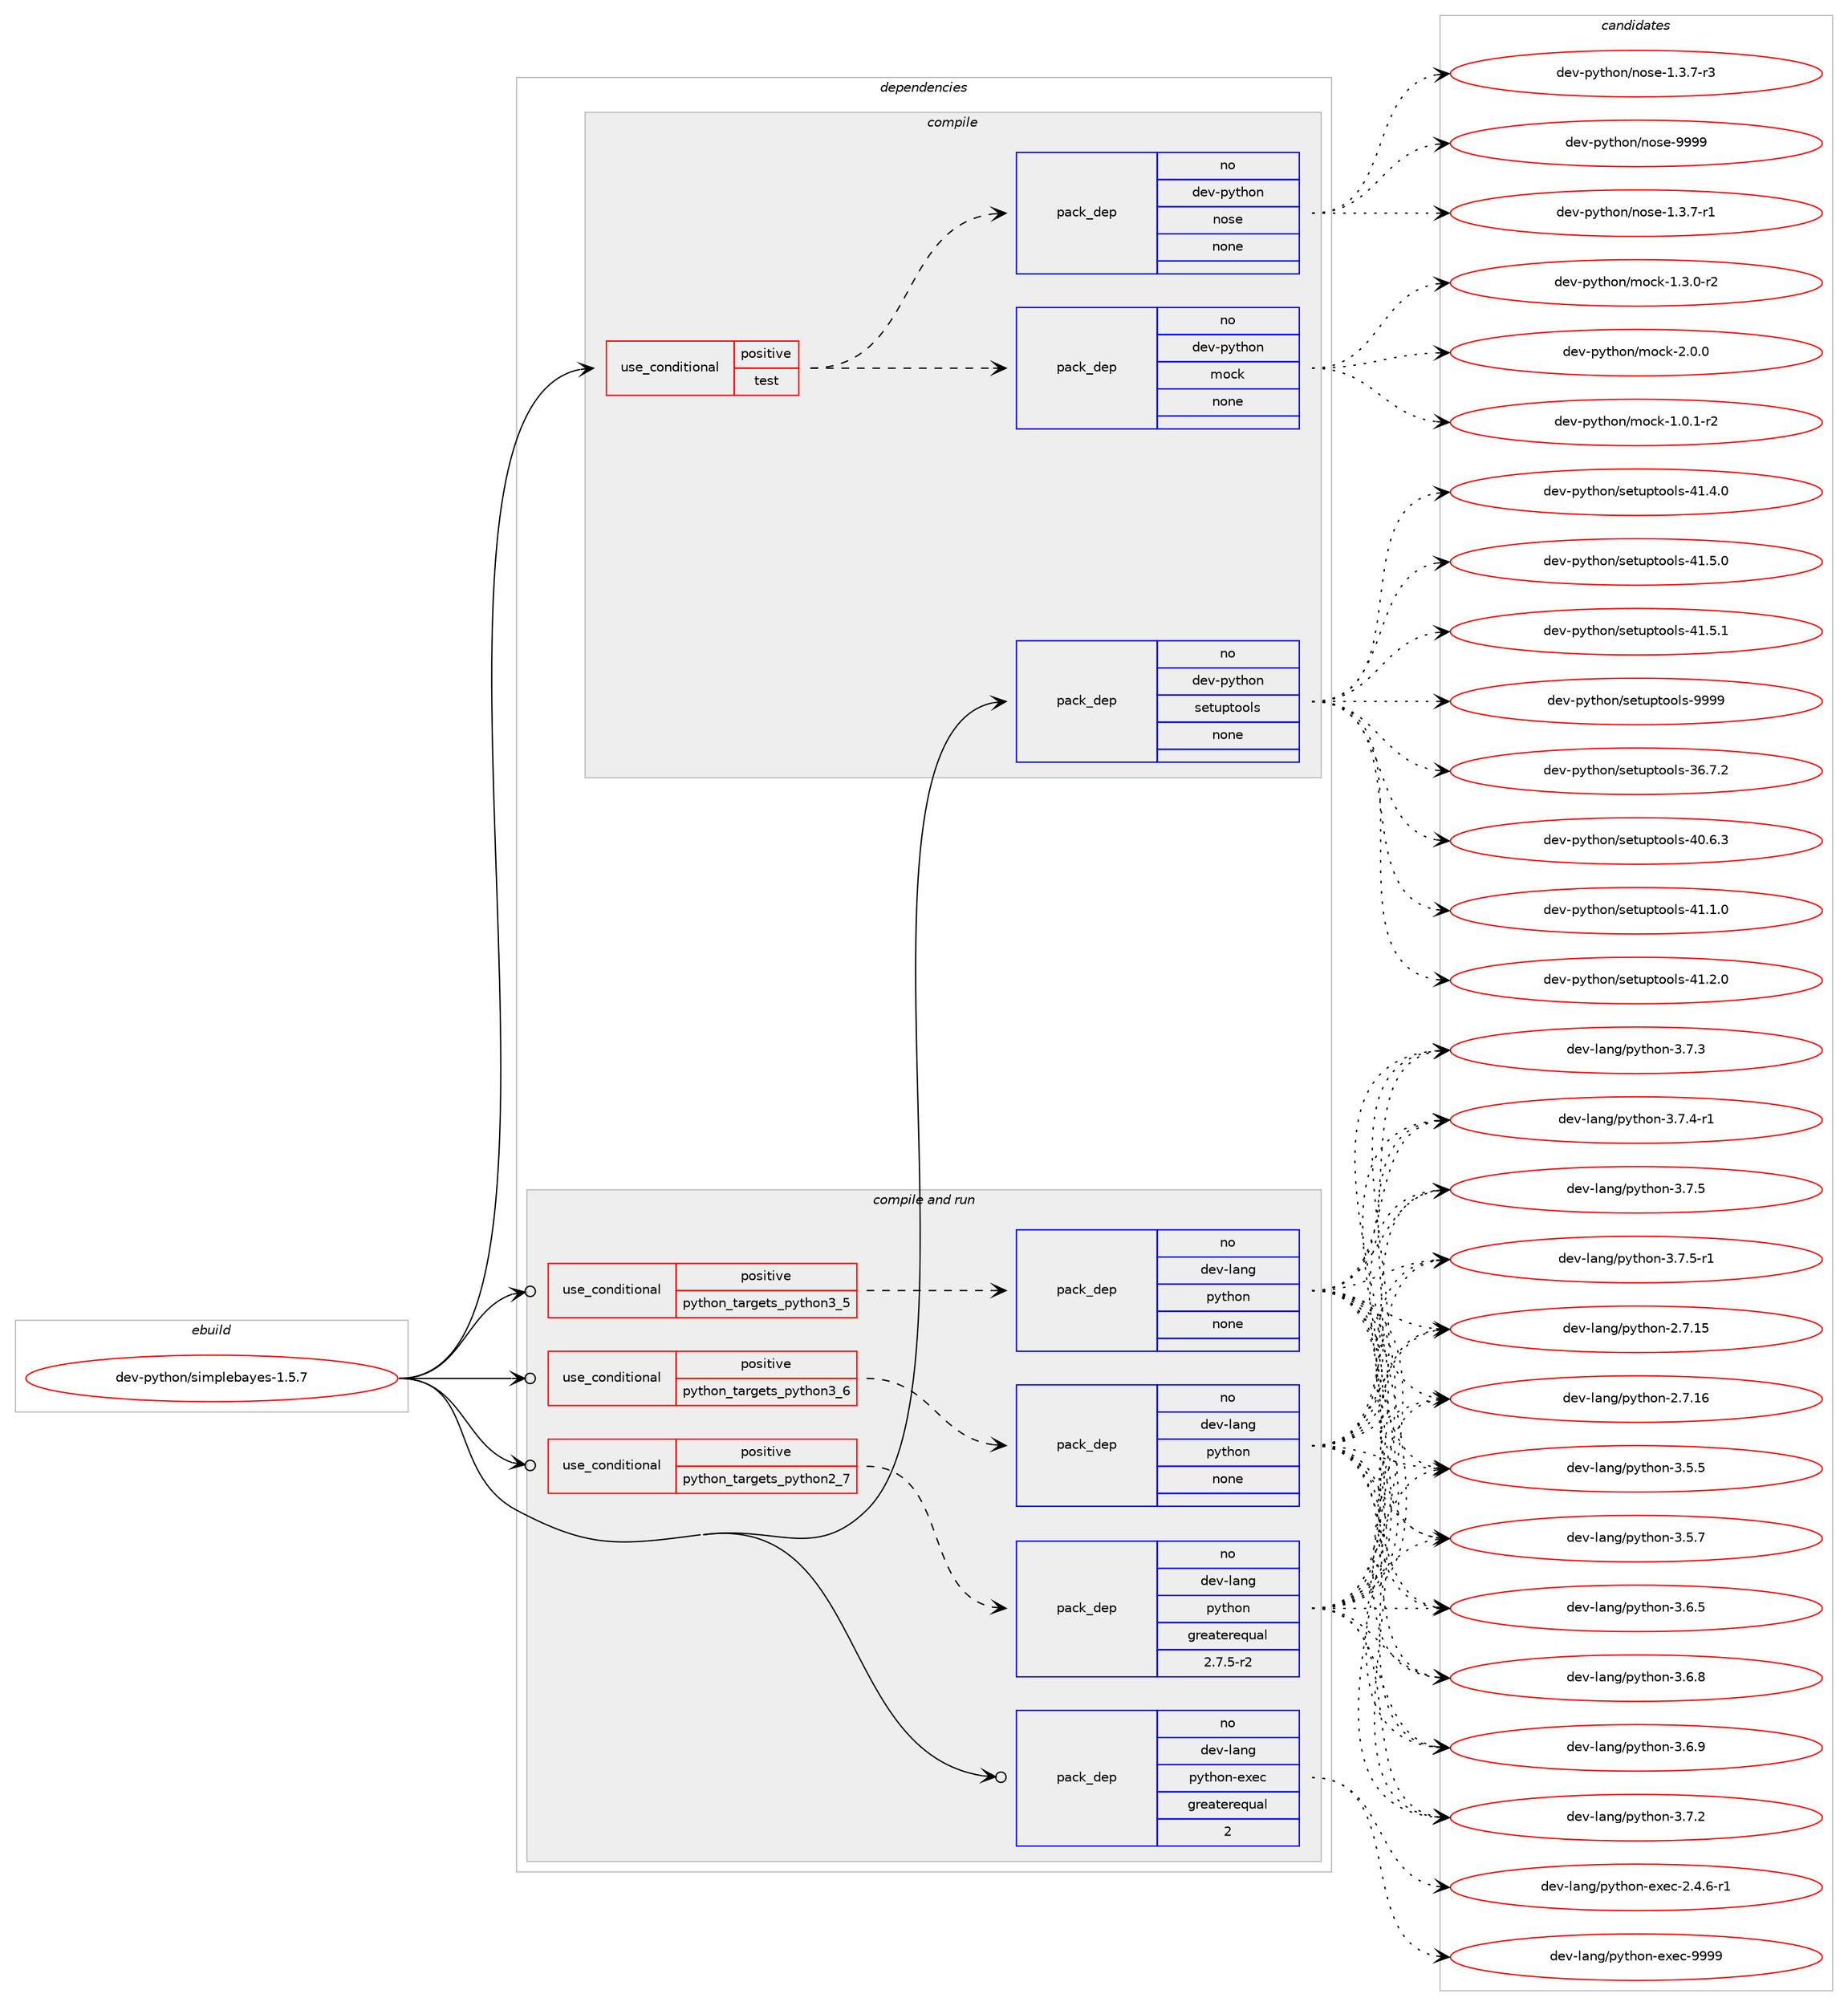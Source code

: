 digraph prolog {

# *************
# Graph options
# *************

newrank=true;
concentrate=true;
compound=true;
graph [rankdir=LR,fontname=Helvetica,fontsize=10,ranksep=1.5];#, ranksep=2.5, nodesep=0.2];
edge  [arrowhead=vee];
node  [fontname=Helvetica,fontsize=10];

# **********
# The ebuild
# **********

subgraph cluster_leftcol {
color=gray;
rank=same;
label=<<i>ebuild</i>>;
id [label="dev-python/simplebayes-1.5.7", color=red, width=4, href="../dev-python/simplebayes-1.5.7.svg"];
}

# ****************
# The dependencies
# ****************

subgraph cluster_midcol {
color=gray;
label=<<i>dependencies</i>>;
subgraph cluster_compile {
fillcolor="#eeeeee";
style=filled;
label=<<i>compile</i>>;
subgraph cond149327 {
dependency637167 [label=<<TABLE BORDER="0" CELLBORDER="1" CELLSPACING="0" CELLPADDING="4"><TR><TD ROWSPAN="3" CELLPADDING="10">use_conditional</TD></TR><TR><TD>positive</TD></TR><TR><TD>test</TD></TR></TABLE>>, shape=none, color=red];
subgraph pack475959 {
dependency637168 [label=<<TABLE BORDER="0" CELLBORDER="1" CELLSPACING="0" CELLPADDING="4" WIDTH="220"><TR><TD ROWSPAN="6" CELLPADDING="30">pack_dep</TD></TR><TR><TD WIDTH="110">no</TD></TR><TR><TD>dev-python</TD></TR><TR><TD>mock</TD></TR><TR><TD>none</TD></TR><TR><TD></TD></TR></TABLE>>, shape=none, color=blue];
}
dependency637167:e -> dependency637168:w [weight=20,style="dashed",arrowhead="vee"];
subgraph pack475960 {
dependency637169 [label=<<TABLE BORDER="0" CELLBORDER="1" CELLSPACING="0" CELLPADDING="4" WIDTH="220"><TR><TD ROWSPAN="6" CELLPADDING="30">pack_dep</TD></TR><TR><TD WIDTH="110">no</TD></TR><TR><TD>dev-python</TD></TR><TR><TD>nose</TD></TR><TR><TD>none</TD></TR><TR><TD></TD></TR></TABLE>>, shape=none, color=blue];
}
dependency637167:e -> dependency637169:w [weight=20,style="dashed",arrowhead="vee"];
}
id:e -> dependency637167:w [weight=20,style="solid",arrowhead="vee"];
subgraph pack475961 {
dependency637170 [label=<<TABLE BORDER="0" CELLBORDER="1" CELLSPACING="0" CELLPADDING="4" WIDTH="220"><TR><TD ROWSPAN="6" CELLPADDING="30">pack_dep</TD></TR><TR><TD WIDTH="110">no</TD></TR><TR><TD>dev-python</TD></TR><TR><TD>setuptools</TD></TR><TR><TD>none</TD></TR><TR><TD></TD></TR></TABLE>>, shape=none, color=blue];
}
id:e -> dependency637170:w [weight=20,style="solid",arrowhead="vee"];
}
subgraph cluster_compileandrun {
fillcolor="#eeeeee";
style=filled;
label=<<i>compile and run</i>>;
subgraph cond149328 {
dependency637171 [label=<<TABLE BORDER="0" CELLBORDER="1" CELLSPACING="0" CELLPADDING="4"><TR><TD ROWSPAN="3" CELLPADDING="10">use_conditional</TD></TR><TR><TD>positive</TD></TR><TR><TD>python_targets_python2_7</TD></TR></TABLE>>, shape=none, color=red];
subgraph pack475962 {
dependency637172 [label=<<TABLE BORDER="0" CELLBORDER="1" CELLSPACING="0" CELLPADDING="4" WIDTH="220"><TR><TD ROWSPAN="6" CELLPADDING="30">pack_dep</TD></TR><TR><TD WIDTH="110">no</TD></TR><TR><TD>dev-lang</TD></TR><TR><TD>python</TD></TR><TR><TD>greaterequal</TD></TR><TR><TD>2.7.5-r2</TD></TR></TABLE>>, shape=none, color=blue];
}
dependency637171:e -> dependency637172:w [weight=20,style="dashed",arrowhead="vee"];
}
id:e -> dependency637171:w [weight=20,style="solid",arrowhead="odotvee"];
subgraph cond149329 {
dependency637173 [label=<<TABLE BORDER="0" CELLBORDER="1" CELLSPACING="0" CELLPADDING="4"><TR><TD ROWSPAN="3" CELLPADDING="10">use_conditional</TD></TR><TR><TD>positive</TD></TR><TR><TD>python_targets_python3_5</TD></TR></TABLE>>, shape=none, color=red];
subgraph pack475963 {
dependency637174 [label=<<TABLE BORDER="0" CELLBORDER="1" CELLSPACING="0" CELLPADDING="4" WIDTH="220"><TR><TD ROWSPAN="6" CELLPADDING="30">pack_dep</TD></TR><TR><TD WIDTH="110">no</TD></TR><TR><TD>dev-lang</TD></TR><TR><TD>python</TD></TR><TR><TD>none</TD></TR><TR><TD></TD></TR></TABLE>>, shape=none, color=blue];
}
dependency637173:e -> dependency637174:w [weight=20,style="dashed",arrowhead="vee"];
}
id:e -> dependency637173:w [weight=20,style="solid",arrowhead="odotvee"];
subgraph cond149330 {
dependency637175 [label=<<TABLE BORDER="0" CELLBORDER="1" CELLSPACING="0" CELLPADDING="4"><TR><TD ROWSPAN="3" CELLPADDING="10">use_conditional</TD></TR><TR><TD>positive</TD></TR><TR><TD>python_targets_python3_6</TD></TR></TABLE>>, shape=none, color=red];
subgraph pack475964 {
dependency637176 [label=<<TABLE BORDER="0" CELLBORDER="1" CELLSPACING="0" CELLPADDING="4" WIDTH="220"><TR><TD ROWSPAN="6" CELLPADDING="30">pack_dep</TD></TR><TR><TD WIDTH="110">no</TD></TR><TR><TD>dev-lang</TD></TR><TR><TD>python</TD></TR><TR><TD>none</TD></TR><TR><TD></TD></TR></TABLE>>, shape=none, color=blue];
}
dependency637175:e -> dependency637176:w [weight=20,style="dashed",arrowhead="vee"];
}
id:e -> dependency637175:w [weight=20,style="solid",arrowhead="odotvee"];
subgraph pack475965 {
dependency637177 [label=<<TABLE BORDER="0" CELLBORDER="1" CELLSPACING="0" CELLPADDING="4" WIDTH="220"><TR><TD ROWSPAN="6" CELLPADDING="30">pack_dep</TD></TR><TR><TD WIDTH="110">no</TD></TR><TR><TD>dev-lang</TD></TR><TR><TD>python-exec</TD></TR><TR><TD>greaterequal</TD></TR><TR><TD>2</TD></TR></TABLE>>, shape=none, color=blue];
}
id:e -> dependency637177:w [weight=20,style="solid",arrowhead="odotvee"];
}
subgraph cluster_run {
fillcolor="#eeeeee";
style=filled;
label=<<i>run</i>>;
}
}

# **************
# The candidates
# **************

subgraph cluster_choices {
rank=same;
color=gray;
label=<<i>candidates</i>>;

subgraph choice475959 {
color=black;
nodesep=1;
choice1001011184511212111610411111047109111991074549464846494511450 [label="dev-python/mock-1.0.1-r2", color=red, width=4,href="../dev-python/mock-1.0.1-r2.svg"];
choice1001011184511212111610411111047109111991074549465146484511450 [label="dev-python/mock-1.3.0-r2", color=red, width=4,href="../dev-python/mock-1.3.0-r2.svg"];
choice100101118451121211161041111104710911199107455046484648 [label="dev-python/mock-2.0.0", color=red, width=4,href="../dev-python/mock-2.0.0.svg"];
dependency637168:e -> choice1001011184511212111610411111047109111991074549464846494511450:w [style=dotted,weight="100"];
dependency637168:e -> choice1001011184511212111610411111047109111991074549465146484511450:w [style=dotted,weight="100"];
dependency637168:e -> choice100101118451121211161041111104710911199107455046484648:w [style=dotted,weight="100"];
}
subgraph choice475960 {
color=black;
nodesep=1;
choice10010111845112121116104111110471101111151014549465146554511449 [label="dev-python/nose-1.3.7-r1", color=red, width=4,href="../dev-python/nose-1.3.7-r1.svg"];
choice10010111845112121116104111110471101111151014549465146554511451 [label="dev-python/nose-1.3.7-r3", color=red, width=4,href="../dev-python/nose-1.3.7-r3.svg"];
choice10010111845112121116104111110471101111151014557575757 [label="dev-python/nose-9999", color=red, width=4,href="../dev-python/nose-9999.svg"];
dependency637169:e -> choice10010111845112121116104111110471101111151014549465146554511449:w [style=dotted,weight="100"];
dependency637169:e -> choice10010111845112121116104111110471101111151014549465146554511451:w [style=dotted,weight="100"];
dependency637169:e -> choice10010111845112121116104111110471101111151014557575757:w [style=dotted,weight="100"];
}
subgraph choice475961 {
color=black;
nodesep=1;
choice100101118451121211161041111104711510111611711211611111110811545515446554650 [label="dev-python/setuptools-36.7.2", color=red, width=4,href="../dev-python/setuptools-36.7.2.svg"];
choice100101118451121211161041111104711510111611711211611111110811545524846544651 [label="dev-python/setuptools-40.6.3", color=red, width=4,href="../dev-python/setuptools-40.6.3.svg"];
choice100101118451121211161041111104711510111611711211611111110811545524946494648 [label="dev-python/setuptools-41.1.0", color=red, width=4,href="../dev-python/setuptools-41.1.0.svg"];
choice100101118451121211161041111104711510111611711211611111110811545524946504648 [label="dev-python/setuptools-41.2.0", color=red, width=4,href="../dev-python/setuptools-41.2.0.svg"];
choice100101118451121211161041111104711510111611711211611111110811545524946524648 [label="dev-python/setuptools-41.4.0", color=red, width=4,href="../dev-python/setuptools-41.4.0.svg"];
choice100101118451121211161041111104711510111611711211611111110811545524946534648 [label="dev-python/setuptools-41.5.0", color=red, width=4,href="../dev-python/setuptools-41.5.0.svg"];
choice100101118451121211161041111104711510111611711211611111110811545524946534649 [label="dev-python/setuptools-41.5.1", color=red, width=4,href="../dev-python/setuptools-41.5.1.svg"];
choice10010111845112121116104111110471151011161171121161111111081154557575757 [label="dev-python/setuptools-9999", color=red, width=4,href="../dev-python/setuptools-9999.svg"];
dependency637170:e -> choice100101118451121211161041111104711510111611711211611111110811545515446554650:w [style=dotted,weight="100"];
dependency637170:e -> choice100101118451121211161041111104711510111611711211611111110811545524846544651:w [style=dotted,weight="100"];
dependency637170:e -> choice100101118451121211161041111104711510111611711211611111110811545524946494648:w [style=dotted,weight="100"];
dependency637170:e -> choice100101118451121211161041111104711510111611711211611111110811545524946504648:w [style=dotted,weight="100"];
dependency637170:e -> choice100101118451121211161041111104711510111611711211611111110811545524946524648:w [style=dotted,weight="100"];
dependency637170:e -> choice100101118451121211161041111104711510111611711211611111110811545524946534648:w [style=dotted,weight="100"];
dependency637170:e -> choice100101118451121211161041111104711510111611711211611111110811545524946534649:w [style=dotted,weight="100"];
dependency637170:e -> choice10010111845112121116104111110471151011161171121161111111081154557575757:w [style=dotted,weight="100"];
}
subgraph choice475962 {
color=black;
nodesep=1;
choice10010111845108971101034711212111610411111045504655464953 [label="dev-lang/python-2.7.15", color=red, width=4,href="../dev-lang/python-2.7.15.svg"];
choice10010111845108971101034711212111610411111045504655464954 [label="dev-lang/python-2.7.16", color=red, width=4,href="../dev-lang/python-2.7.16.svg"];
choice100101118451089711010347112121116104111110455146534653 [label="dev-lang/python-3.5.5", color=red, width=4,href="../dev-lang/python-3.5.5.svg"];
choice100101118451089711010347112121116104111110455146534655 [label="dev-lang/python-3.5.7", color=red, width=4,href="../dev-lang/python-3.5.7.svg"];
choice100101118451089711010347112121116104111110455146544653 [label="dev-lang/python-3.6.5", color=red, width=4,href="../dev-lang/python-3.6.5.svg"];
choice100101118451089711010347112121116104111110455146544656 [label="dev-lang/python-3.6.8", color=red, width=4,href="../dev-lang/python-3.6.8.svg"];
choice100101118451089711010347112121116104111110455146544657 [label="dev-lang/python-3.6.9", color=red, width=4,href="../dev-lang/python-3.6.9.svg"];
choice100101118451089711010347112121116104111110455146554650 [label="dev-lang/python-3.7.2", color=red, width=4,href="../dev-lang/python-3.7.2.svg"];
choice100101118451089711010347112121116104111110455146554651 [label="dev-lang/python-3.7.3", color=red, width=4,href="../dev-lang/python-3.7.3.svg"];
choice1001011184510897110103471121211161041111104551465546524511449 [label="dev-lang/python-3.7.4-r1", color=red, width=4,href="../dev-lang/python-3.7.4-r1.svg"];
choice100101118451089711010347112121116104111110455146554653 [label="dev-lang/python-3.7.5", color=red, width=4,href="../dev-lang/python-3.7.5.svg"];
choice1001011184510897110103471121211161041111104551465546534511449 [label="dev-lang/python-3.7.5-r1", color=red, width=4,href="../dev-lang/python-3.7.5-r1.svg"];
dependency637172:e -> choice10010111845108971101034711212111610411111045504655464953:w [style=dotted,weight="100"];
dependency637172:e -> choice10010111845108971101034711212111610411111045504655464954:w [style=dotted,weight="100"];
dependency637172:e -> choice100101118451089711010347112121116104111110455146534653:w [style=dotted,weight="100"];
dependency637172:e -> choice100101118451089711010347112121116104111110455146534655:w [style=dotted,weight="100"];
dependency637172:e -> choice100101118451089711010347112121116104111110455146544653:w [style=dotted,weight="100"];
dependency637172:e -> choice100101118451089711010347112121116104111110455146544656:w [style=dotted,weight="100"];
dependency637172:e -> choice100101118451089711010347112121116104111110455146544657:w [style=dotted,weight="100"];
dependency637172:e -> choice100101118451089711010347112121116104111110455146554650:w [style=dotted,weight="100"];
dependency637172:e -> choice100101118451089711010347112121116104111110455146554651:w [style=dotted,weight="100"];
dependency637172:e -> choice1001011184510897110103471121211161041111104551465546524511449:w [style=dotted,weight="100"];
dependency637172:e -> choice100101118451089711010347112121116104111110455146554653:w [style=dotted,weight="100"];
dependency637172:e -> choice1001011184510897110103471121211161041111104551465546534511449:w [style=dotted,weight="100"];
}
subgraph choice475963 {
color=black;
nodesep=1;
choice10010111845108971101034711212111610411111045504655464953 [label="dev-lang/python-2.7.15", color=red, width=4,href="../dev-lang/python-2.7.15.svg"];
choice10010111845108971101034711212111610411111045504655464954 [label="dev-lang/python-2.7.16", color=red, width=4,href="../dev-lang/python-2.7.16.svg"];
choice100101118451089711010347112121116104111110455146534653 [label="dev-lang/python-3.5.5", color=red, width=4,href="../dev-lang/python-3.5.5.svg"];
choice100101118451089711010347112121116104111110455146534655 [label="dev-lang/python-3.5.7", color=red, width=4,href="../dev-lang/python-3.5.7.svg"];
choice100101118451089711010347112121116104111110455146544653 [label="dev-lang/python-3.6.5", color=red, width=4,href="../dev-lang/python-3.6.5.svg"];
choice100101118451089711010347112121116104111110455146544656 [label="dev-lang/python-3.6.8", color=red, width=4,href="../dev-lang/python-3.6.8.svg"];
choice100101118451089711010347112121116104111110455146544657 [label="dev-lang/python-3.6.9", color=red, width=4,href="../dev-lang/python-3.6.9.svg"];
choice100101118451089711010347112121116104111110455146554650 [label="dev-lang/python-3.7.2", color=red, width=4,href="../dev-lang/python-3.7.2.svg"];
choice100101118451089711010347112121116104111110455146554651 [label="dev-lang/python-3.7.3", color=red, width=4,href="../dev-lang/python-3.7.3.svg"];
choice1001011184510897110103471121211161041111104551465546524511449 [label="dev-lang/python-3.7.4-r1", color=red, width=4,href="../dev-lang/python-3.7.4-r1.svg"];
choice100101118451089711010347112121116104111110455146554653 [label="dev-lang/python-3.7.5", color=red, width=4,href="../dev-lang/python-3.7.5.svg"];
choice1001011184510897110103471121211161041111104551465546534511449 [label="dev-lang/python-3.7.5-r1", color=red, width=4,href="../dev-lang/python-3.7.5-r1.svg"];
dependency637174:e -> choice10010111845108971101034711212111610411111045504655464953:w [style=dotted,weight="100"];
dependency637174:e -> choice10010111845108971101034711212111610411111045504655464954:w [style=dotted,weight="100"];
dependency637174:e -> choice100101118451089711010347112121116104111110455146534653:w [style=dotted,weight="100"];
dependency637174:e -> choice100101118451089711010347112121116104111110455146534655:w [style=dotted,weight="100"];
dependency637174:e -> choice100101118451089711010347112121116104111110455146544653:w [style=dotted,weight="100"];
dependency637174:e -> choice100101118451089711010347112121116104111110455146544656:w [style=dotted,weight="100"];
dependency637174:e -> choice100101118451089711010347112121116104111110455146544657:w [style=dotted,weight="100"];
dependency637174:e -> choice100101118451089711010347112121116104111110455146554650:w [style=dotted,weight="100"];
dependency637174:e -> choice100101118451089711010347112121116104111110455146554651:w [style=dotted,weight="100"];
dependency637174:e -> choice1001011184510897110103471121211161041111104551465546524511449:w [style=dotted,weight="100"];
dependency637174:e -> choice100101118451089711010347112121116104111110455146554653:w [style=dotted,weight="100"];
dependency637174:e -> choice1001011184510897110103471121211161041111104551465546534511449:w [style=dotted,weight="100"];
}
subgraph choice475964 {
color=black;
nodesep=1;
choice10010111845108971101034711212111610411111045504655464953 [label="dev-lang/python-2.7.15", color=red, width=4,href="../dev-lang/python-2.7.15.svg"];
choice10010111845108971101034711212111610411111045504655464954 [label="dev-lang/python-2.7.16", color=red, width=4,href="../dev-lang/python-2.7.16.svg"];
choice100101118451089711010347112121116104111110455146534653 [label="dev-lang/python-3.5.5", color=red, width=4,href="../dev-lang/python-3.5.5.svg"];
choice100101118451089711010347112121116104111110455146534655 [label="dev-lang/python-3.5.7", color=red, width=4,href="../dev-lang/python-3.5.7.svg"];
choice100101118451089711010347112121116104111110455146544653 [label="dev-lang/python-3.6.5", color=red, width=4,href="../dev-lang/python-3.6.5.svg"];
choice100101118451089711010347112121116104111110455146544656 [label="dev-lang/python-3.6.8", color=red, width=4,href="../dev-lang/python-3.6.8.svg"];
choice100101118451089711010347112121116104111110455146544657 [label="dev-lang/python-3.6.9", color=red, width=4,href="../dev-lang/python-3.6.9.svg"];
choice100101118451089711010347112121116104111110455146554650 [label="dev-lang/python-3.7.2", color=red, width=4,href="../dev-lang/python-3.7.2.svg"];
choice100101118451089711010347112121116104111110455146554651 [label="dev-lang/python-3.7.3", color=red, width=4,href="../dev-lang/python-3.7.3.svg"];
choice1001011184510897110103471121211161041111104551465546524511449 [label="dev-lang/python-3.7.4-r1", color=red, width=4,href="../dev-lang/python-3.7.4-r1.svg"];
choice100101118451089711010347112121116104111110455146554653 [label="dev-lang/python-3.7.5", color=red, width=4,href="../dev-lang/python-3.7.5.svg"];
choice1001011184510897110103471121211161041111104551465546534511449 [label="dev-lang/python-3.7.5-r1", color=red, width=4,href="../dev-lang/python-3.7.5-r1.svg"];
dependency637176:e -> choice10010111845108971101034711212111610411111045504655464953:w [style=dotted,weight="100"];
dependency637176:e -> choice10010111845108971101034711212111610411111045504655464954:w [style=dotted,weight="100"];
dependency637176:e -> choice100101118451089711010347112121116104111110455146534653:w [style=dotted,weight="100"];
dependency637176:e -> choice100101118451089711010347112121116104111110455146534655:w [style=dotted,weight="100"];
dependency637176:e -> choice100101118451089711010347112121116104111110455146544653:w [style=dotted,weight="100"];
dependency637176:e -> choice100101118451089711010347112121116104111110455146544656:w [style=dotted,weight="100"];
dependency637176:e -> choice100101118451089711010347112121116104111110455146544657:w [style=dotted,weight="100"];
dependency637176:e -> choice100101118451089711010347112121116104111110455146554650:w [style=dotted,weight="100"];
dependency637176:e -> choice100101118451089711010347112121116104111110455146554651:w [style=dotted,weight="100"];
dependency637176:e -> choice1001011184510897110103471121211161041111104551465546524511449:w [style=dotted,weight="100"];
dependency637176:e -> choice100101118451089711010347112121116104111110455146554653:w [style=dotted,weight="100"];
dependency637176:e -> choice1001011184510897110103471121211161041111104551465546534511449:w [style=dotted,weight="100"];
}
subgraph choice475965 {
color=black;
nodesep=1;
choice10010111845108971101034711212111610411111045101120101994550465246544511449 [label="dev-lang/python-exec-2.4.6-r1", color=red, width=4,href="../dev-lang/python-exec-2.4.6-r1.svg"];
choice10010111845108971101034711212111610411111045101120101994557575757 [label="dev-lang/python-exec-9999", color=red, width=4,href="../dev-lang/python-exec-9999.svg"];
dependency637177:e -> choice10010111845108971101034711212111610411111045101120101994550465246544511449:w [style=dotted,weight="100"];
dependency637177:e -> choice10010111845108971101034711212111610411111045101120101994557575757:w [style=dotted,weight="100"];
}
}

}
